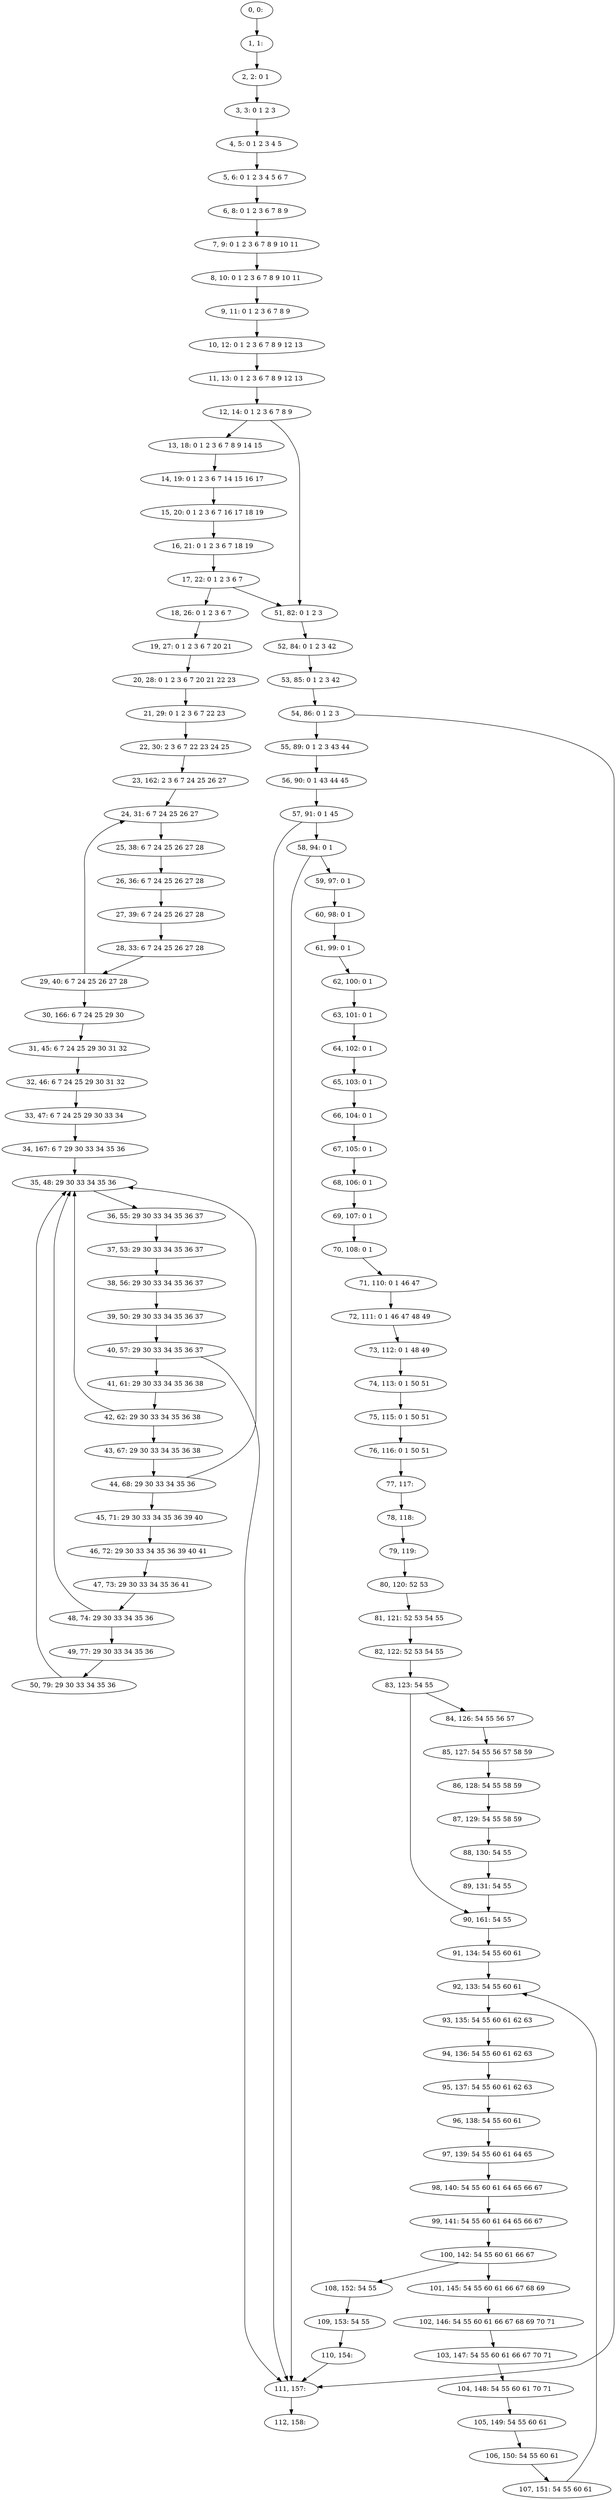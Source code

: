 digraph G {
0[label="0, 0: "];
1[label="1, 1: "];
2[label="2, 2: 0 1 "];
3[label="3, 3: 0 1 2 3 "];
4[label="4, 5: 0 1 2 3 4 5 "];
5[label="5, 6: 0 1 2 3 4 5 6 7 "];
6[label="6, 8: 0 1 2 3 6 7 8 9 "];
7[label="7, 9: 0 1 2 3 6 7 8 9 10 11 "];
8[label="8, 10: 0 1 2 3 6 7 8 9 10 11 "];
9[label="9, 11: 0 1 2 3 6 7 8 9 "];
10[label="10, 12: 0 1 2 3 6 7 8 9 12 13 "];
11[label="11, 13: 0 1 2 3 6 7 8 9 12 13 "];
12[label="12, 14: 0 1 2 3 6 7 8 9 "];
13[label="13, 18: 0 1 2 3 6 7 8 9 14 15 "];
14[label="14, 19: 0 1 2 3 6 7 14 15 16 17 "];
15[label="15, 20: 0 1 2 3 6 7 16 17 18 19 "];
16[label="16, 21: 0 1 2 3 6 7 18 19 "];
17[label="17, 22: 0 1 2 3 6 7 "];
18[label="18, 26: 0 1 2 3 6 7 "];
19[label="19, 27: 0 1 2 3 6 7 20 21 "];
20[label="20, 28: 0 1 2 3 6 7 20 21 22 23 "];
21[label="21, 29: 0 1 2 3 6 7 22 23 "];
22[label="22, 30: 2 3 6 7 22 23 24 25 "];
23[label="23, 162: 2 3 6 7 24 25 26 27 "];
24[label="24, 31: 6 7 24 25 26 27 "];
25[label="25, 38: 6 7 24 25 26 27 28 "];
26[label="26, 36: 6 7 24 25 26 27 28 "];
27[label="27, 39: 6 7 24 25 26 27 28 "];
28[label="28, 33: 6 7 24 25 26 27 28 "];
29[label="29, 40: 6 7 24 25 26 27 28 "];
30[label="30, 166: 6 7 24 25 29 30 "];
31[label="31, 45: 6 7 24 25 29 30 31 32 "];
32[label="32, 46: 6 7 24 25 29 30 31 32 "];
33[label="33, 47: 6 7 24 25 29 30 33 34 "];
34[label="34, 167: 6 7 29 30 33 34 35 36 "];
35[label="35, 48: 29 30 33 34 35 36 "];
36[label="36, 55: 29 30 33 34 35 36 37 "];
37[label="37, 53: 29 30 33 34 35 36 37 "];
38[label="38, 56: 29 30 33 34 35 36 37 "];
39[label="39, 50: 29 30 33 34 35 36 37 "];
40[label="40, 57: 29 30 33 34 35 36 37 "];
41[label="41, 61: 29 30 33 34 35 36 38 "];
42[label="42, 62: 29 30 33 34 35 36 38 "];
43[label="43, 67: 29 30 33 34 35 36 38 "];
44[label="44, 68: 29 30 33 34 35 36 "];
45[label="45, 71: 29 30 33 34 35 36 39 40 "];
46[label="46, 72: 29 30 33 34 35 36 39 40 41 "];
47[label="47, 73: 29 30 33 34 35 36 41 "];
48[label="48, 74: 29 30 33 34 35 36 "];
49[label="49, 77: 29 30 33 34 35 36 "];
50[label="50, 79: 29 30 33 34 35 36 "];
51[label="51, 82: 0 1 2 3 "];
52[label="52, 84: 0 1 2 3 42 "];
53[label="53, 85: 0 1 2 3 42 "];
54[label="54, 86: 0 1 2 3 "];
55[label="55, 89: 0 1 2 3 43 44 "];
56[label="56, 90: 0 1 43 44 45 "];
57[label="57, 91: 0 1 45 "];
58[label="58, 94: 0 1 "];
59[label="59, 97: 0 1 "];
60[label="60, 98: 0 1 "];
61[label="61, 99: 0 1 "];
62[label="62, 100: 0 1 "];
63[label="63, 101: 0 1 "];
64[label="64, 102: 0 1 "];
65[label="65, 103: 0 1 "];
66[label="66, 104: 0 1 "];
67[label="67, 105: 0 1 "];
68[label="68, 106: 0 1 "];
69[label="69, 107: 0 1 "];
70[label="70, 108: 0 1 "];
71[label="71, 110: 0 1 46 47 "];
72[label="72, 111: 0 1 46 47 48 49 "];
73[label="73, 112: 0 1 48 49 "];
74[label="74, 113: 0 1 50 51 "];
75[label="75, 115: 0 1 50 51 "];
76[label="76, 116: 0 1 50 51 "];
77[label="77, 117: "];
78[label="78, 118: "];
79[label="79, 119: "];
80[label="80, 120: 52 53 "];
81[label="81, 121: 52 53 54 55 "];
82[label="82, 122: 52 53 54 55 "];
83[label="83, 123: 54 55 "];
84[label="84, 126: 54 55 56 57 "];
85[label="85, 127: 54 55 56 57 58 59 "];
86[label="86, 128: 54 55 58 59 "];
87[label="87, 129: 54 55 58 59 "];
88[label="88, 130: 54 55 "];
89[label="89, 131: 54 55 "];
90[label="90, 161: 54 55 "];
91[label="91, 134: 54 55 60 61 "];
92[label="92, 133: 54 55 60 61 "];
93[label="93, 135: 54 55 60 61 62 63 "];
94[label="94, 136: 54 55 60 61 62 63 "];
95[label="95, 137: 54 55 60 61 62 63 "];
96[label="96, 138: 54 55 60 61 "];
97[label="97, 139: 54 55 60 61 64 65 "];
98[label="98, 140: 54 55 60 61 64 65 66 67 "];
99[label="99, 141: 54 55 60 61 64 65 66 67 "];
100[label="100, 142: 54 55 60 61 66 67 "];
101[label="101, 145: 54 55 60 61 66 67 68 69 "];
102[label="102, 146: 54 55 60 61 66 67 68 69 70 71 "];
103[label="103, 147: 54 55 60 61 66 67 70 71 "];
104[label="104, 148: 54 55 60 61 70 71 "];
105[label="105, 149: 54 55 60 61 "];
106[label="106, 150: 54 55 60 61 "];
107[label="107, 151: 54 55 60 61 "];
108[label="108, 152: 54 55 "];
109[label="109, 153: 54 55 "];
110[label="110, 154: "];
111[label="111, 157: "];
112[label="112, 158: "];
0->1 ;
1->2 ;
2->3 ;
3->4 ;
4->5 ;
5->6 ;
6->7 ;
7->8 ;
8->9 ;
9->10 ;
10->11 ;
11->12 ;
12->13 ;
12->51 ;
13->14 ;
14->15 ;
15->16 ;
16->17 ;
17->18 ;
17->51 ;
18->19 ;
19->20 ;
20->21 ;
21->22 ;
22->23 ;
23->24 ;
24->25 ;
25->26 ;
26->27 ;
27->28 ;
28->29 ;
29->30 ;
29->24 ;
30->31 ;
31->32 ;
32->33 ;
33->34 ;
34->35 ;
35->36 ;
36->37 ;
37->38 ;
38->39 ;
39->40 ;
40->41 ;
40->111 ;
41->42 ;
42->43 ;
42->35 ;
43->44 ;
44->45 ;
44->35 ;
45->46 ;
46->47 ;
47->48 ;
48->49 ;
48->35 ;
49->50 ;
50->35 ;
51->52 ;
52->53 ;
53->54 ;
54->55 ;
54->111 ;
55->56 ;
56->57 ;
57->58 ;
57->111 ;
58->59 ;
58->111 ;
59->60 ;
60->61 ;
61->62 ;
62->63 ;
63->64 ;
64->65 ;
65->66 ;
66->67 ;
67->68 ;
68->69 ;
69->70 ;
70->71 ;
71->72 ;
72->73 ;
73->74 ;
74->75 ;
75->76 ;
76->77 ;
77->78 ;
78->79 ;
79->80 ;
80->81 ;
81->82 ;
82->83 ;
83->84 ;
83->90 ;
84->85 ;
85->86 ;
86->87 ;
87->88 ;
88->89 ;
89->90 ;
90->91 ;
91->92 ;
92->93 ;
93->94 ;
94->95 ;
95->96 ;
96->97 ;
97->98 ;
98->99 ;
99->100 ;
100->101 ;
100->108 ;
101->102 ;
102->103 ;
103->104 ;
104->105 ;
105->106 ;
106->107 ;
107->92 ;
108->109 ;
109->110 ;
110->111 ;
111->112 ;
}

